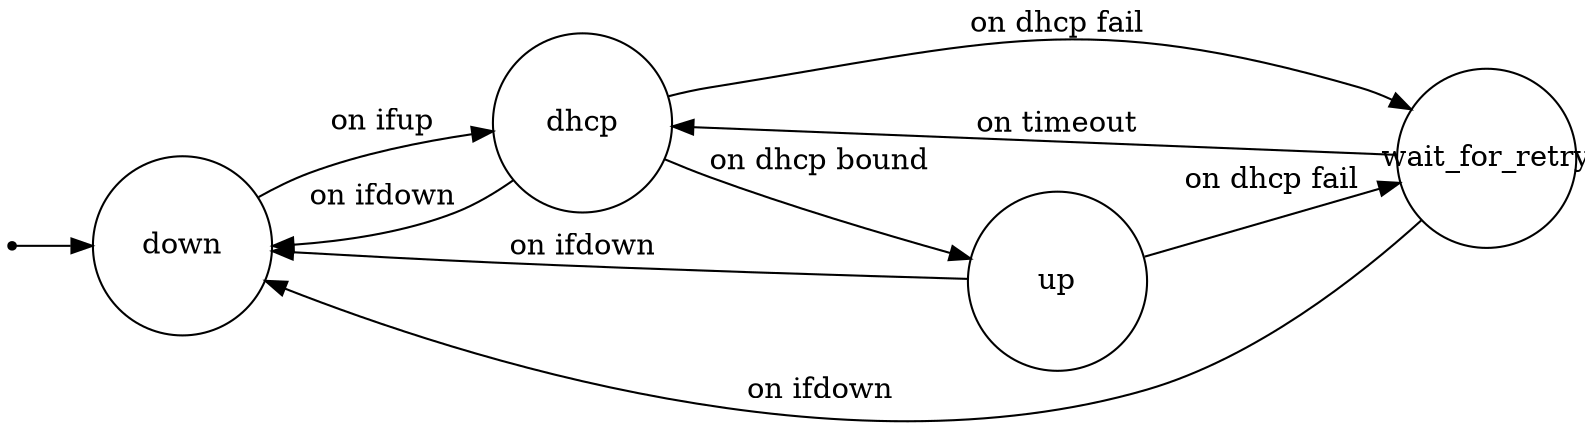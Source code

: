 digraph g {
    rankdir=LR;
    edge[splines="curved"];

    node[shape=point];
    start;

    node[fixedsize=true, width=1.2, shape=circle];

    start -> down;
    down -> dhcp [label="on ifup"];
    dhcp ->down [label="on ifdown"];
    dhcp -> up [label="on dhcp bound"];
    dhcp -> wait_for_retry [label="on dhcp fail"];
    up -> wait_for_retry [label="on dhcp fail"];
    up -> down [label="on ifdown"];
    wait_for_retry -> dhcp [label="on timeout"];
    wait_for_retry -> down [label="on ifdown"];
}
